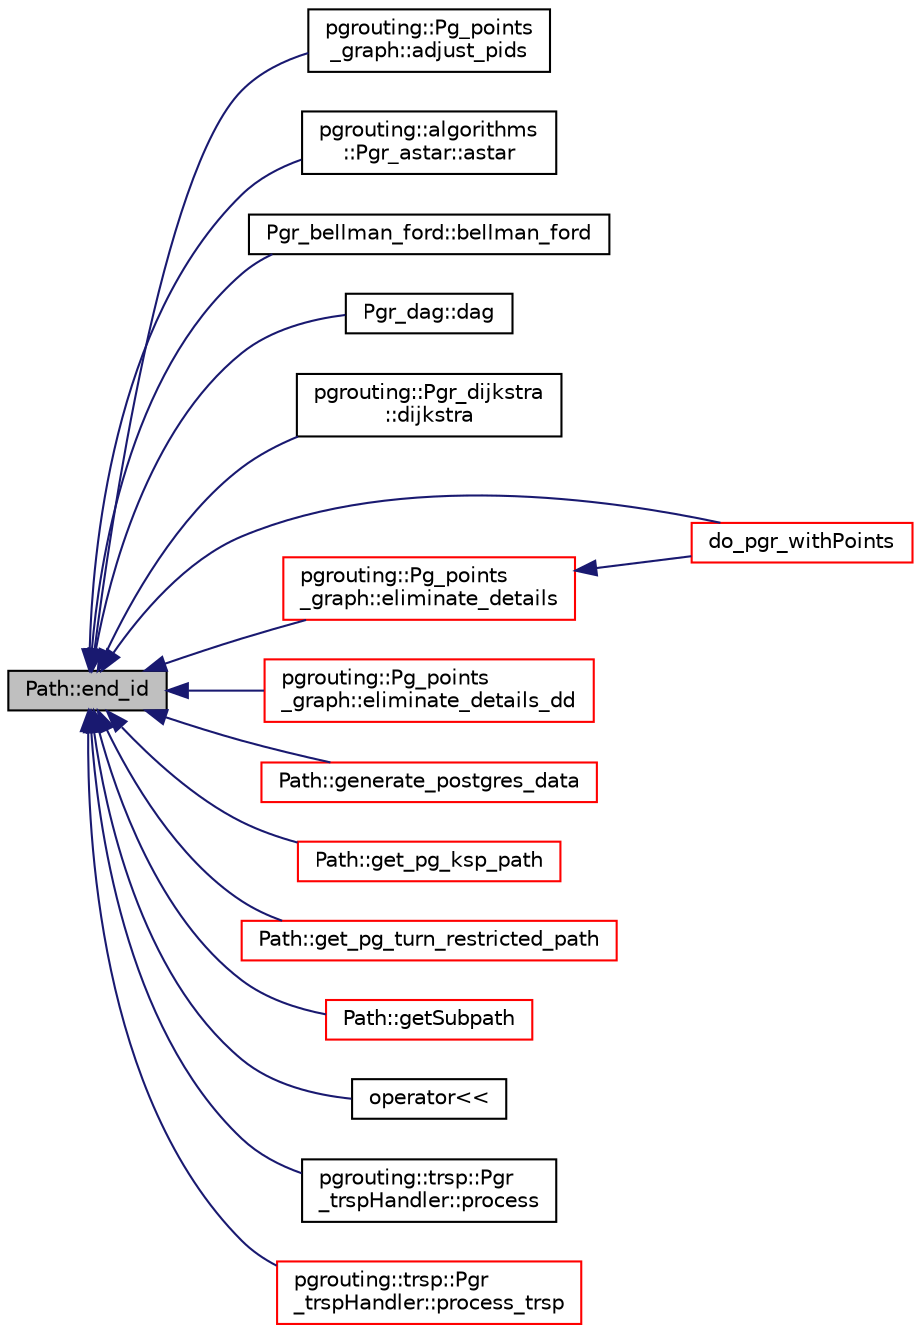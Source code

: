 digraph "Path::end_id"
{
  edge [fontname="Helvetica",fontsize="10",labelfontname="Helvetica",labelfontsize="10"];
  node [fontname="Helvetica",fontsize="10",shape=record];
  rankdir="LR";
  Node164 [label="Path::end_id",height=0.2,width=0.4,color="black", fillcolor="grey75", style="filled", fontcolor="black"];
  Node164 -> Node165 [dir="back",color="midnightblue",fontsize="10",style="solid",fontname="Helvetica"];
  Node165 [label="pgrouting::Pg_points\l_graph::adjust_pids",height=0.2,width=0.4,color="black", fillcolor="white", style="filled",URL="$classpgrouting_1_1Pg__points__graph.html#a1daf3e5eb10e11a86029ba839cb3ec64"];
  Node164 -> Node166 [dir="back",color="midnightblue",fontsize="10",style="solid",fontname="Helvetica"];
  Node166 [label="pgrouting::algorithms\l::Pgr_astar::astar",height=0.2,width=0.4,color="black", fillcolor="white", style="filled",URL="$classpgrouting_1_1algorithms_1_1Pgr__astar.html#a187eb488ab36784f3d5e36b30b3cfe0f",tooltip="astar 1 to many "];
  Node164 -> Node167 [dir="back",color="midnightblue",fontsize="10",style="solid",fontname="Helvetica"];
  Node167 [label="Pgr_bellman_ford::bellman_ford",height=0.2,width=0.4,color="black", fillcolor="white", style="filled",URL="$classPgr__bellman__ford.html#a55b69b28e979ea0ee5213a4fbff51808",tooltip="BellmanFord 1 to many. "];
  Node164 -> Node168 [dir="back",color="midnightblue",fontsize="10",style="solid",fontname="Helvetica"];
  Node168 [label="Pgr_dag::dag",height=0.2,width=0.4,color="black", fillcolor="white", style="filled",URL="$classPgr__dag.html#a60291964fef435995a7c44da20ff0e8d",tooltip="Dijkstra 1 to many. "];
  Node164 -> Node169 [dir="back",color="midnightblue",fontsize="10",style="solid",fontname="Helvetica"];
  Node169 [label="pgrouting::Pgr_dijkstra\l::dijkstra",height=0.2,width=0.4,color="black", fillcolor="white", style="filled",URL="$classpgrouting_1_1Pgr__dijkstra.html#a749fcc538b07435167370a15570960cf",tooltip="Dijkstra 1 to many. "];
  Node164 -> Node170 [dir="back",color="midnightblue",fontsize="10",style="solid",fontname="Helvetica"];
  Node170 [label="do_pgr_withPoints",height=0.2,width=0.4,color="red", fillcolor="white", style="filled",URL="$withPoints__driver_8h.html#a21c2758706c9735f75143b96fe93defd"];
  Node164 -> Node173 [dir="back",color="midnightblue",fontsize="10",style="solid",fontname="Helvetica"];
  Node173 [label="pgrouting::Pg_points\l_graph::eliminate_details",height=0.2,width=0.4,color="red", fillcolor="white", style="filled",URL="$classpgrouting_1_1Pg__points__graph.html#a3116d404b1aeab4255b83a96c040686c"];
  Node173 -> Node170 [dir="back",color="midnightblue",fontsize="10",style="solid",fontname="Helvetica"];
  Node164 -> Node178 [dir="back",color="midnightblue",fontsize="10",style="solid",fontname="Helvetica"];
  Node178 [label="pgrouting::Pg_points\l_graph::eliminate_details_dd",height=0.2,width=0.4,color="red", fillcolor="white", style="filled",URL="$classpgrouting_1_1Pg__points__graph.html#ad4eec360b2b5b8244d4bf927c03d6bb0"];
  Node164 -> Node182 [dir="back",color="midnightblue",fontsize="10",style="solid",fontname="Helvetica"];
  Node182 [label="Path::generate_postgres_data",height=0.2,width=0.4,color="red", fillcolor="white", style="filled",URL="$classPath.html#ae38559bd57054698fdcf9b4457dc2da4"];
  Node164 -> Node184 [dir="back",color="midnightblue",fontsize="10",style="solid",fontname="Helvetica"];
  Node184 [label="Path::get_pg_ksp_path",height=0.2,width=0.4,color="red", fillcolor="white", style="filled",URL="$classPath.html#a51f5ea1d0ab3190a188249de8a2b9222"];
  Node164 -> Node185 [dir="back",color="midnightblue",fontsize="10",style="solid",fontname="Helvetica"];
  Node185 [label="Path::get_pg_turn_restricted_path",height=0.2,width=0.4,color="red", fillcolor="white", style="filled",URL="$classPath.html#a33f04064352ea67fce63b5b7b9d9abc4"];
  Node164 -> Node186 [dir="back",color="midnightblue",fontsize="10",style="solid",fontname="Helvetica"];
  Node186 [label="Path::getSubpath",height=0.2,width=0.4,color="red", fillcolor="white", style="filled",URL="$classPath.html#a6e915a3786eccd377d84a284b3152e2b"];
  Node164 -> Node199 [dir="back",color="midnightblue",fontsize="10",style="solid",fontname="Helvetica"];
  Node199 [label="operator\<\<",height=0.2,width=0.4,color="black", fillcolor="white", style="filled",URL="$basePath__SSEC_8cpp.html#aa16afa1050f3d97fc530c0ec237c1216"];
  Node164 -> Node200 [dir="back",color="midnightblue",fontsize="10",style="solid",fontname="Helvetica"];
  Node200 [label="pgrouting::trsp::Pgr\l_trspHandler::process",height=0.2,width=0.4,color="black", fillcolor="white", style="filled",URL="$classpgrouting_1_1trsp_1_1Pgr__trspHandler.html#aa9906883b4fdee00762ac1866329d0c2",tooltip="process "];
  Node164 -> Node201 [dir="back",color="midnightblue",fontsize="10",style="solid",fontname="Helvetica"];
  Node201 [label="pgrouting::trsp::Pgr\l_trspHandler::process_trsp",height=0.2,width=0.4,color="red", fillcolor="white", style="filled",URL="$classpgrouting_1_1trsp_1_1Pgr__trspHandler.html#a5d3b1ce02215d5c0ea5519e678b9c320"];
}
